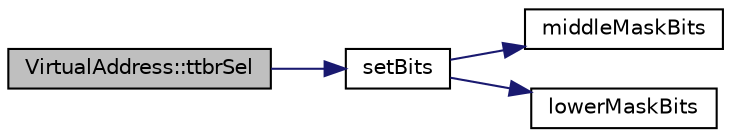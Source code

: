 digraph "VirtualAddress::ttbrSel"
{
  edge [fontname="Helvetica",fontsize="10",labelfontname="Helvetica",labelfontsize="10"];
  node [fontname="Helvetica",fontsize="10",shape=record];
  rankdir="LR";
  Node60 [label="VirtualAddress::ttbrSel",height=0.2,width=0.4,color="black", fillcolor="grey75", style="filled", fontcolor="black"];
  Node60 -> Node61 [color="midnightblue",fontsize="10",style="solid",fontname="Helvetica"];
  Node61 [label="setBits",height=0.2,width=0.4,color="black", fillcolor="white", style="filled",URL="$d6/d93/generic__util_8h.html#a41cd600b56ee27df75b2d0cdb4e18d48"];
  Node61 -> Node62 [color="midnightblue",fontsize="10",style="solid",fontname="Helvetica"];
  Node62 [label="middleMaskBits",height=0.2,width=0.4,color="black", fillcolor="white", style="filled",URL="$d6/d93/generic__util_8h.html#af2f94c964a407f35297f94dcd4e7cd1d"];
  Node61 -> Node63 [color="midnightblue",fontsize="10",style="solid",fontname="Helvetica"];
  Node63 [label="lowerMaskBits",height=0.2,width=0.4,color="black", fillcolor="white", style="filled",URL="$d6/d93/generic__util_8h.html#a3d31e60307c16bf71c379876cc217b62"];
}
